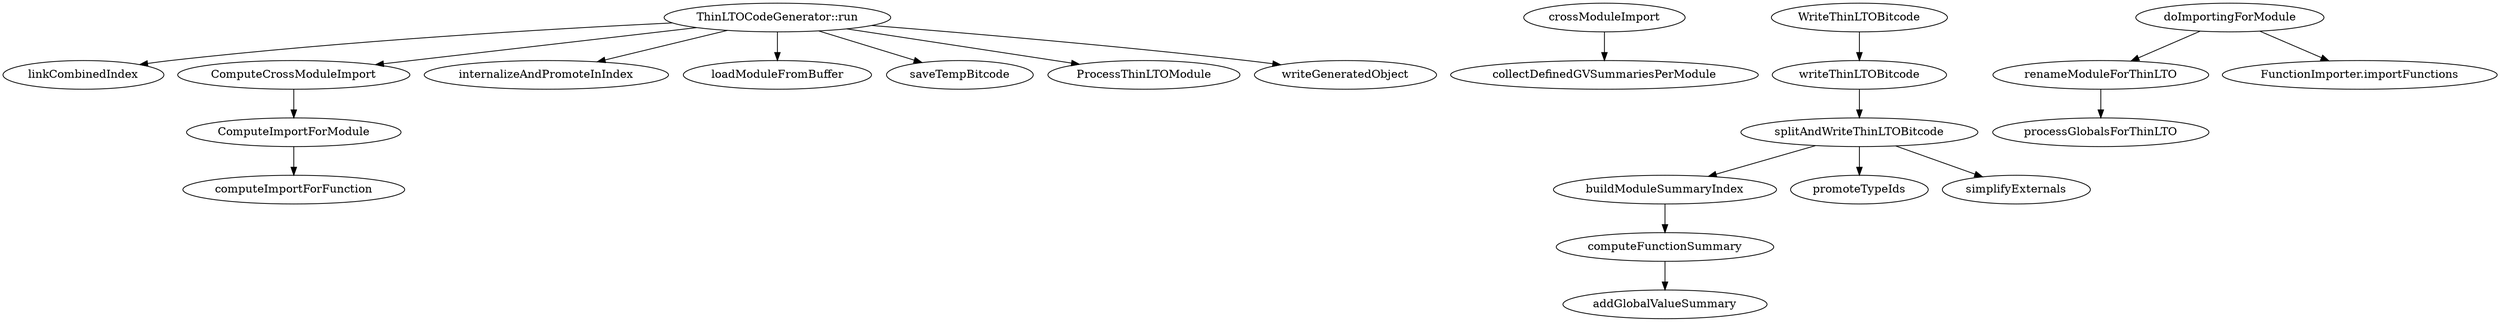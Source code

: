 digraph G{
"ThinLTOCodeGenerator::run"->linkCombinedIndex
"ThinLTOCodeGenerator::run"->ComputeCrossModuleImport
"ThinLTOCodeGenerator::run"->internalizeAndPromoteInIndex
"ThinLTOCodeGenerator::run"->loadModuleFromBuffer
"ThinLTOCodeGenerator::run"->saveTempBitcode
"ThinLTOCodeGenerator::run"->ProcessThinLTOModule
"ThinLTOCodeGenerator::run"->writeGeneratedObject

crossModuleImport->collectDefinedGVSummariesPerModule

//->gatherImportedSummariesForModule

ComputeCrossModuleImport->	ComputeImportForModule
ComputeImportForModule->computeImportForFunction

//computeImportForReferencedGlobals

buildModuleSummaryIndex->computeFunctionSummary
computeFunctionSummary->addGlobalValueSummary

doImportingForModule->renameModuleForThinLTO
doImportingForModule->"FunctionImporter.importFunctions"
renameModuleForThinLTO->processGlobalsForThinLTO

//->FunctionImporter.importFunctions
//->collectDefinedGVSummariesPerModule

//ThinLTOBitcodeWriter.cpp
WriteThinLTOBitcode->writeThinLTOBitcode
writeThinLTOBitcode->splitAndWriteThinLTOBitcode
splitAndWriteThinLTOBitcode->promoteTypeIds
splitAndWriteThinLTOBitcode->simplifyExternals
splitAndWriteThinLTOBitcode->buildModuleSummaryIndex
}

